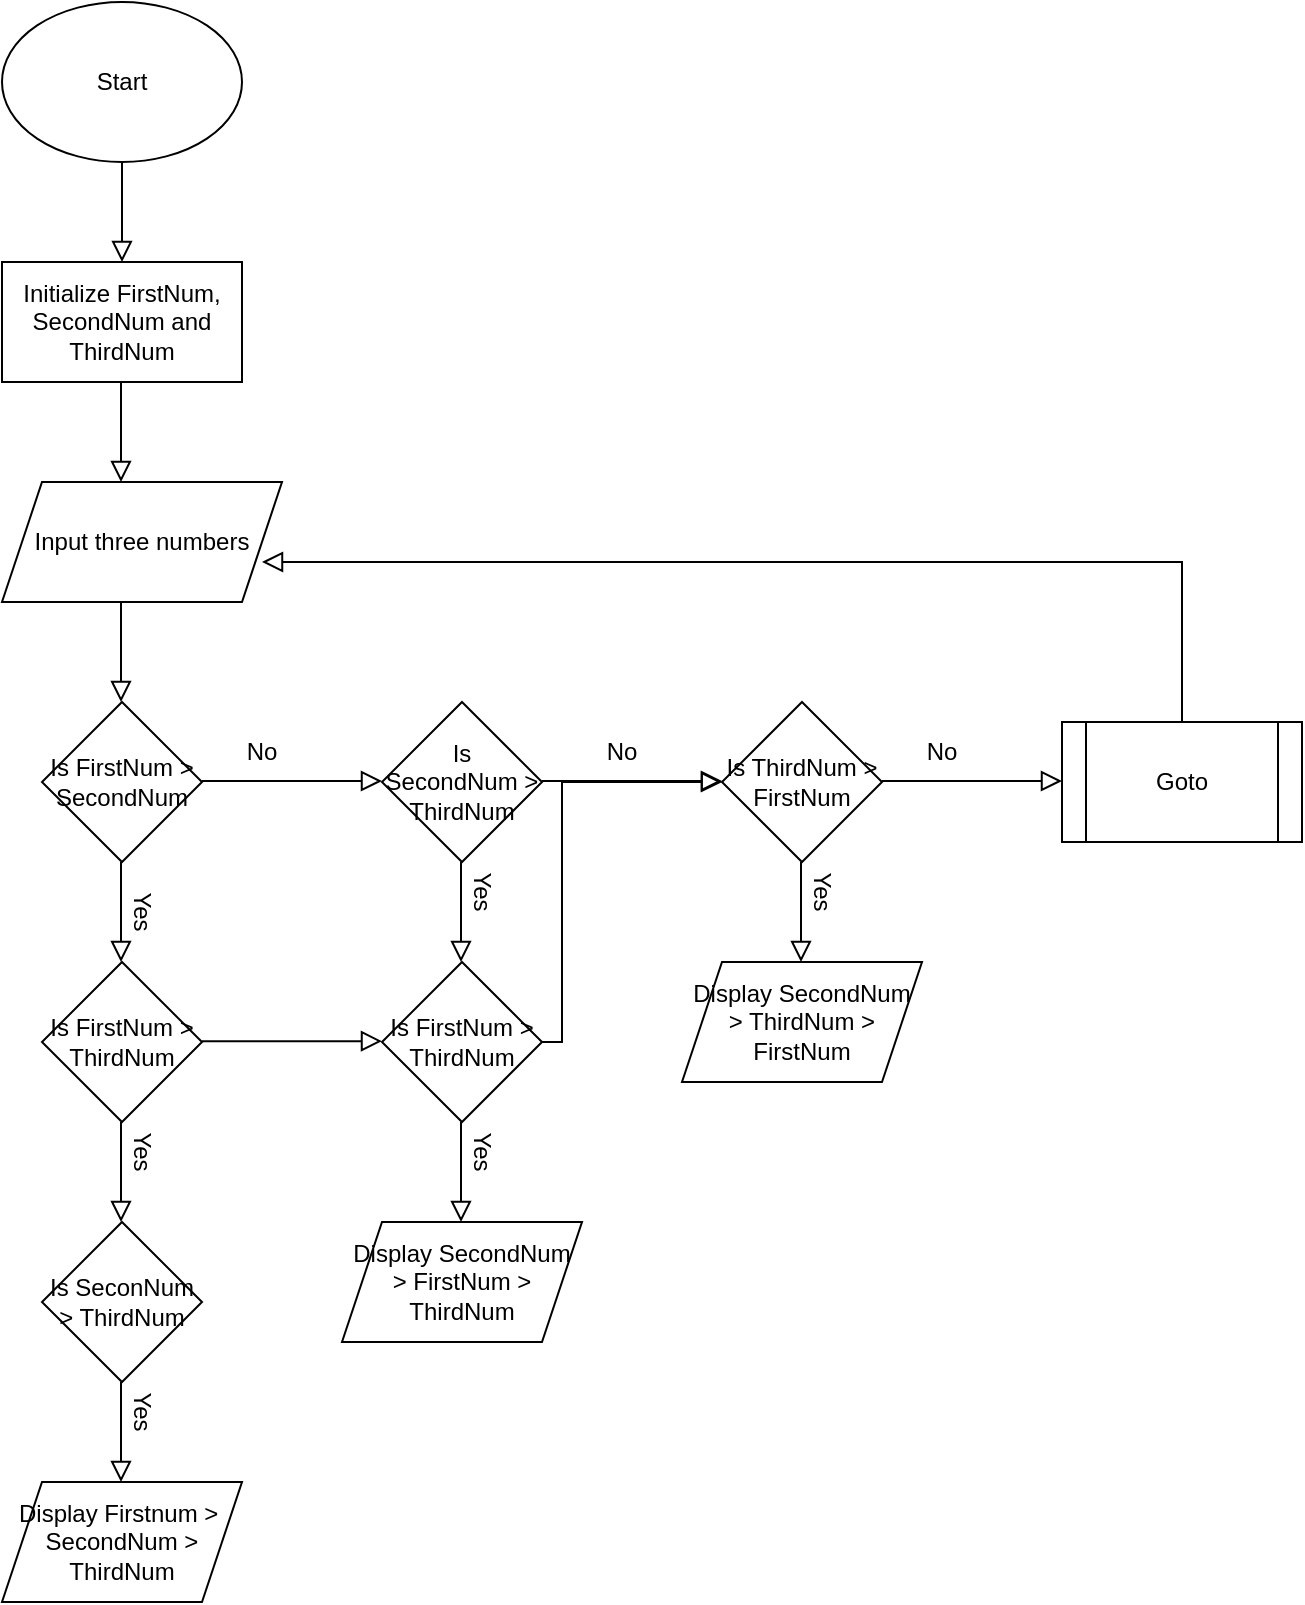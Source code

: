 <mxfile version="21.7.5" type="github">
  <diagram id="C5RBs43oDa-KdzZeNtuy" name="Page-1">
    <mxGraphModel dx="875" dy="482" grid="1" gridSize="10" guides="1" tooltips="1" connect="1" arrows="1" fold="1" page="1" pageScale="1" pageWidth="827" pageHeight="1169" math="0" shadow="0">
      <root>
        <mxCell id="WIyWlLk6GJQsqaUBKTNV-0" />
        <mxCell id="WIyWlLk6GJQsqaUBKTNV-1" parent="WIyWlLk6GJQsqaUBKTNV-0" />
        <mxCell id="WIyWlLk6GJQsqaUBKTNV-2" value="" style="rounded=0;html=1;jettySize=auto;orthogonalLoop=1;fontSize=11;endArrow=block;endFill=0;endSize=8;strokeWidth=1;shadow=0;labelBackgroundColor=none;edgeStyle=orthogonalEdgeStyle;" parent="WIyWlLk6GJQsqaUBKTNV-1" edge="1">
          <mxGeometry relative="1" as="geometry">
            <mxPoint x="220" y="120" as="sourcePoint" />
            <mxPoint x="220" y="170" as="targetPoint" />
          </mxGeometry>
        </mxCell>
        <mxCell id="6s7M4Q1eQjnZ7TQTgRJK-0" value="Start" style="ellipse;whiteSpace=wrap;html=1;" vertex="1" parent="WIyWlLk6GJQsqaUBKTNV-1">
          <mxGeometry x="160" y="40" width="120" height="80" as="geometry" />
        </mxCell>
        <mxCell id="6s7M4Q1eQjnZ7TQTgRJK-1" value="Initialize FirstNum, SecondNum and ThirdNum" style="rounded=0;whiteSpace=wrap;html=1;" vertex="1" parent="WIyWlLk6GJQsqaUBKTNV-1">
          <mxGeometry x="160" y="170" width="120" height="60" as="geometry" />
        </mxCell>
        <mxCell id="6s7M4Q1eQjnZ7TQTgRJK-2" value="" style="rounded=0;html=1;jettySize=auto;orthogonalLoop=1;fontSize=11;endArrow=block;endFill=0;endSize=8;strokeWidth=1;shadow=0;labelBackgroundColor=none;edgeStyle=orthogonalEdgeStyle;" edge="1" parent="WIyWlLk6GJQsqaUBKTNV-1">
          <mxGeometry relative="1" as="geometry">
            <mxPoint x="219.5" y="230" as="sourcePoint" />
            <mxPoint x="219.5" y="280" as="targetPoint" />
          </mxGeometry>
        </mxCell>
        <mxCell id="6s7M4Q1eQjnZ7TQTgRJK-3" value="Input three numbers" style="shape=parallelogram;perimeter=parallelogramPerimeter;whiteSpace=wrap;html=1;fixedSize=1;" vertex="1" parent="WIyWlLk6GJQsqaUBKTNV-1">
          <mxGeometry x="160" y="280" width="140" height="60" as="geometry" />
        </mxCell>
        <mxCell id="6s7M4Q1eQjnZ7TQTgRJK-4" value="" style="rounded=0;html=1;jettySize=auto;orthogonalLoop=1;fontSize=11;endArrow=block;endFill=0;endSize=8;strokeWidth=1;shadow=0;labelBackgroundColor=none;edgeStyle=orthogonalEdgeStyle;" edge="1" parent="WIyWlLk6GJQsqaUBKTNV-1">
          <mxGeometry relative="1" as="geometry">
            <mxPoint x="219.5" y="340" as="sourcePoint" />
            <mxPoint x="219.5" y="390" as="targetPoint" />
          </mxGeometry>
        </mxCell>
        <mxCell id="6s7M4Q1eQjnZ7TQTgRJK-6" value="Is FirstNum &amp;gt; SecondNum" style="rhombus;whiteSpace=wrap;html=1;" vertex="1" parent="WIyWlLk6GJQsqaUBKTNV-1">
          <mxGeometry x="180" y="390" width="80" height="80" as="geometry" />
        </mxCell>
        <mxCell id="6s7M4Q1eQjnZ7TQTgRJK-7" value="" style="rounded=0;html=1;jettySize=auto;orthogonalLoop=1;fontSize=11;endArrow=block;endFill=0;endSize=8;strokeWidth=1;shadow=0;labelBackgroundColor=none;edgeStyle=orthogonalEdgeStyle;" edge="1" parent="WIyWlLk6GJQsqaUBKTNV-1">
          <mxGeometry relative="1" as="geometry">
            <mxPoint x="219.5" y="600" as="sourcePoint" />
            <mxPoint x="219.5" y="650" as="targetPoint" />
            <Array as="points">
              <mxPoint x="219.5" y="630" />
              <mxPoint x="219.5" y="630" />
            </Array>
          </mxGeometry>
        </mxCell>
        <mxCell id="6s7M4Q1eQjnZ7TQTgRJK-8" value="" style="rounded=0;html=1;jettySize=auto;orthogonalLoop=1;fontSize=11;endArrow=block;endFill=0;endSize=8;strokeWidth=1;shadow=0;labelBackgroundColor=none;edgeStyle=orthogonalEdgeStyle;" edge="1" parent="WIyWlLk6GJQsqaUBKTNV-1">
          <mxGeometry relative="1" as="geometry">
            <mxPoint x="219.5" y="470" as="sourcePoint" />
            <mxPoint x="219.5" y="520" as="targetPoint" />
          </mxGeometry>
        </mxCell>
        <mxCell id="6s7M4Q1eQjnZ7TQTgRJK-9" value="" style="rounded=0;html=1;jettySize=auto;orthogonalLoop=1;fontSize=11;endArrow=block;endFill=0;endSize=8;strokeWidth=1;shadow=0;labelBackgroundColor=none;edgeStyle=orthogonalEdgeStyle;" edge="1" parent="WIyWlLk6GJQsqaUBKTNV-1">
          <mxGeometry relative="1" as="geometry">
            <mxPoint x="260" y="429.5" as="sourcePoint" />
            <mxPoint x="350" y="429.5" as="targetPoint" />
          </mxGeometry>
        </mxCell>
        <mxCell id="6s7M4Q1eQjnZ7TQTgRJK-10" value="Is SecondNum &amp;gt; ThirdNum" style="rhombus;whiteSpace=wrap;html=1;" vertex="1" parent="WIyWlLk6GJQsqaUBKTNV-1">
          <mxGeometry x="350" y="390" width="80" height="80" as="geometry" />
        </mxCell>
        <mxCell id="6s7M4Q1eQjnZ7TQTgRJK-11" value="Is FirstNum &amp;gt; ThirdNum" style="rhombus;whiteSpace=wrap;html=1;" vertex="1" parent="WIyWlLk6GJQsqaUBKTNV-1">
          <mxGeometry x="180" y="520" width="80" height="80" as="geometry" />
        </mxCell>
        <mxCell id="6s7M4Q1eQjnZ7TQTgRJK-12" value="Display Firstnum &amp;gt;&amp;nbsp; SecondNum &amp;gt; ThirdNum" style="shape=parallelogram;perimeter=parallelogramPerimeter;whiteSpace=wrap;html=1;fixedSize=1;" vertex="1" parent="WIyWlLk6GJQsqaUBKTNV-1">
          <mxGeometry x="160" y="780" width="120" height="60" as="geometry" />
        </mxCell>
        <mxCell id="6s7M4Q1eQjnZ7TQTgRJK-13" value="Is SeconNum &amp;gt; ThirdNum" style="rhombus;whiteSpace=wrap;html=1;" vertex="1" parent="WIyWlLk6GJQsqaUBKTNV-1">
          <mxGeometry x="180" y="650" width="80" height="80" as="geometry" />
        </mxCell>
        <mxCell id="6s7M4Q1eQjnZ7TQTgRJK-14" value="" style="rounded=0;html=1;jettySize=auto;orthogonalLoop=1;fontSize=11;endArrow=block;endFill=0;endSize=8;strokeWidth=1;shadow=0;labelBackgroundColor=none;edgeStyle=orthogonalEdgeStyle;" edge="1" parent="WIyWlLk6GJQsqaUBKTNV-1">
          <mxGeometry relative="1" as="geometry">
            <mxPoint x="389.5" y="600" as="sourcePoint" />
            <mxPoint x="389.5" y="650" as="targetPoint" />
            <Array as="points">
              <mxPoint x="389.5" y="630" />
              <mxPoint x="389.5" y="630" />
            </Array>
          </mxGeometry>
        </mxCell>
        <mxCell id="6s7M4Q1eQjnZ7TQTgRJK-16" value="" style="rounded=0;html=1;jettySize=auto;orthogonalLoop=1;fontSize=11;endArrow=block;endFill=0;endSize=8;strokeWidth=1;shadow=0;labelBackgroundColor=none;edgeStyle=orthogonalEdgeStyle;" edge="1" parent="WIyWlLk6GJQsqaUBKTNV-1">
          <mxGeometry relative="1" as="geometry">
            <mxPoint x="389.5" y="470" as="sourcePoint" />
            <mxPoint x="389.5" y="520" as="targetPoint" />
            <Array as="points">
              <mxPoint x="389.5" y="500" />
              <mxPoint x="389.5" y="500" />
            </Array>
          </mxGeometry>
        </mxCell>
        <mxCell id="6s7M4Q1eQjnZ7TQTgRJK-18" value="" style="rounded=0;html=1;jettySize=auto;orthogonalLoop=1;fontSize=11;endArrow=block;endFill=0;endSize=8;strokeWidth=1;shadow=0;labelBackgroundColor=none;edgeStyle=orthogonalEdgeStyle;" edge="1" parent="WIyWlLk6GJQsqaUBKTNV-1">
          <mxGeometry relative="1" as="geometry">
            <mxPoint x="219.5" y="730" as="sourcePoint" />
            <mxPoint x="219.5" y="780" as="targetPoint" />
            <Array as="points">
              <mxPoint x="219.5" y="760" />
              <mxPoint x="219.5" y="760" />
            </Array>
          </mxGeometry>
        </mxCell>
        <mxCell id="6s7M4Q1eQjnZ7TQTgRJK-19" value="Is FirstNum &amp;gt; ThirdNum" style="rhombus;whiteSpace=wrap;html=1;" vertex="1" parent="WIyWlLk6GJQsqaUBKTNV-1">
          <mxGeometry x="350" y="520" width="80" height="80" as="geometry" />
        </mxCell>
        <mxCell id="6s7M4Q1eQjnZ7TQTgRJK-20" value="Display SecondNum &amp;gt; FirstNum &amp;gt; ThirdNum" style="shape=parallelogram;perimeter=parallelogramPerimeter;whiteSpace=wrap;html=1;fixedSize=1;" vertex="1" parent="WIyWlLk6GJQsqaUBKTNV-1">
          <mxGeometry x="330" y="650" width="120" height="60" as="geometry" />
        </mxCell>
        <mxCell id="6s7M4Q1eQjnZ7TQTgRJK-23" value="Is ThirdNum &amp;gt; FirstNum" style="rhombus;whiteSpace=wrap;html=1;" vertex="1" parent="WIyWlLk6GJQsqaUBKTNV-1">
          <mxGeometry x="520" y="390" width="80" height="80" as="geometry" />
        </mxCell>
        <mxCell id="6s7M4Q1eQjnZ7TQTgRJK-24" value="" style="rounded=0;html=1;jettySize=auto;orthogonalLoop=1;fontSize=11;endArrow=block;endFill=0;endSize=8;strokeWidth=1;shadow=0;labelBackgroundColor=none;edgeStyle=orthogonalEdgeStyle;" edge="1" parent="WIyWlLk6GJQsqaUBKTNV-1">
          <mxGeometry relative="1" as="geometry">
            <mxPoint x="430" y="429.5" as="sourcePoint" />
            <mxPoint x="520" y="429.5" as="targetPoint" />
          </mxGeometry>
        </mxCell>
        <mxCell id="6s7M4Q1eQjnZ7TQTgRJK-25" value="" style="rounded=0;html=1;jettySize=auto;orthogonalLoop=1;fontSize=11;endArrow=block;endFill=0;endSize=8;strokeWidth=1;shadow=0;labelBackgroundColor=none;edgeStyle=orthogonalEdgeStyle;" edge="1" parent="WIyWlLk6GJQsqaUBKTNV-1">
          <mxGeometry relative="1" as="geometry">
            <mxPoint x="559.5" y="470" as="sourcePoint" />
            <mxPoint x="559.5" y="520" as="targetPoint" />
            <Array as="points">
              <mxPoint x="559.5" y="500" />
              <mxPoint x="559.5" y="500" />
            </Array>
          </mxGeometry>
        </mxCell>
        <mxCell id="6s7M4Q1eQjnZ7TQTgRJK-26" value="Display SecondNum &amp;gt; ThirdNum &amp;gt; FirstNum" style="shape=parallelogram;perimeter=parallelogramPerimeter;whiteSpace=wrap;html=1;fixedSize=1;" vertex="1" parent="WIyWlLk6GJQsqaUBKTNV-1">
          <mxGeometry x="500" y="520" width="120" height="60" as="geometry" />
        </mxCell>
        <mxCell id="6s7M4Q1eQjnZ7TQTgRJK-27" value="" style="rounded=0;html=1;jettySize=auto;orthogonalLoop=1;fontSize=11;endArrow=block;endFill=0;endSize=8;strokeWidth=1;shadow=0;labelBackgroundColor=none;edgeStyle=orthogonalEdgeStyle;" edge="1" parent="WIyWlLk6GJQsqaUBKTNV-1">
          <mxGeometry relative="1" as="geometry">
            <mxPoint x="600" y="429.5" as="sourcePoint" />
            <mxPoint x="690" y="429.5" as="targetPoint" />
          </mxGeometry>
        </mxCell>
        <mxCell id="6s7M4Q1eQjnZ7TQTgRJK-28" value="Goto" style="shape=process;whiteSpace=wrap;html=1;backgroundOutline=1;" vertex="1" parent="WIyWlLk6GJQsqaUBKTNV-1">
          <mxGeometry x="690" y="400" width="120" height="60" as="geometry" />
        </mxCell>
        <mxCell id="6s7M4Q1eQjnZ7TQTgRJK-29" value="" style="rounded=0;html=1;jettySize=auto;orthogonalLoop=1;fontSize=11;endArrow=block;endFill=0;endSize=8;strokeWidth=1;shadow=0;labelBackgroundColor=none;edgeStyle=orthogonalEdgeStyle;exitX=0.5;exitY=0;exitDx=0;exitDy=0;" edge="1" parent="WIyWlLk6GJQsqaUBKTNV-1" source="6s7M4Q1eQjnZ7TQTgRJK-28">
          <mxGeometry relative="1" as="geometry">
            <mxPoint x="749.94" y="390" as="sourcePoint" />
            <mxPoint x="290" y="320" as="targetPoint" />
            <Array as="points">
              <mxPoint x="750" y="320" />
            </Array>
          </mxGeometry>
        </mxCell>
        <mxCell id="6s7M4Q1eQjnZ7TQTgRJK-30" value="No" style="text;html=1;strokeColor=none;fillColor=none;align=center;verticalAlign=middle;whiteSpace=wrap;rounded=0;" vertex="1" parent="WIyWlLk6GJQsqaUBKTNV-1">
          <mxGeometry x="260" y="400" width="60" height="30" as="geometry" />
        </mxCell>
        <mxCell id="6s7M4Q1eQjnZ7TQTgRJK-31" value="No" style="text;html=1;strokeColor=none;fillColor=none;align=center;verticalAlign=middle;whiteSpace=wrap;rounded=0;" vertex="1" parent="WIyWlLk6GJQsqaUBKTNV-1">
          <mxGeometry x="440" y="400" width="60" height="30" as="geometry" />
        </mxCell>
        <mxCell id="6s7M4Q1eQjnZ7TQTgRJK-32" value="No" style="text;html=1;strokeColor=none;fillColor=none;align=center;verticalAlign=middle;whiteSpace=wrap;rounded=0;" vertex="1" parent="WIyWlLk6GJQsqaUBKTNV-1">
          <mxGeometry x="600" y="400" width="60" height="30" as="geometry" />
        </mxCell>
        <mxCell id="6s7M4Q1eQjnZ7TQTgRJK-33" value="Yes" style="text;html=1;strokeColor=none;fillColor=none;align=center;verticalAlign=middle;whiteSpace=wrap;rounded=0;rotation=90;" vertex="1" parent="WIyWlLk6GJQsqaUBKTNV-1">
          <mxGeometry x="200" y="730" width="60" height="30" as="geometry" />
        </mxCell>
        <mxCell id="6s7M4Q1eQjnZ7TQTgRJK-34" value="Yes" style="text;html=1;strokeColor=none;fillColor=none;align=center;verticalAlign=middle;whiteSpace=wrap;rounded=0;rotation=90;" vertex="1" parent="WIyWlLk6GJQsqaUBKTNV-1">
          <mxGeometry x="200" y="600" width="60" height="30" as="geometry" />
        </mxCell>
        <mxCell id="6s7M4Q1eQjnZ7TQTgRJK-35" value="Yes" style="text;html=1;strokeColor=none;fillColor=none;align=center;verticalAlign=middle;whiteSpace=wrap;rounded=0;rotation=90;" vertex="1" parent="WIyWlLk6GJQsqaUBKTNV-1">
          <mxGeometry x="370" y="600" width="60" height="30" as="geometry" />
        </mxCell>
        <mxCell id="6s7M4Q1eQjnZ7TQTgRJK-36" value="Yes" style="text;html=1;strokeColor=none;fillColor=none;align=center;verticalAlign=middle;whiteSpace=wrap;rounded=0;rotation=90;" vertex="1" parent="WIyWlLk6GJQsqaUBKTNV-1">
          <mxGeometry x="540" y="470" width="60" height="30" as="geometry" />
        </mxCell>
        <mxCell id="6s7M4Q1eQjnZ7TQTgRJK-37" value="Yes" style="text;html=1;strokeColor=none;fillColor=none;align=center;verticalAlign=middle;whiteSpace=wrap;rounded=0;rotation=90;" vertex="1" parent="WIyWlLk6GJQsqaUBKTNV-1">
          <mxGeometry x="370" y="470" width="60" height="30" as="geometry" />
        </mxCell>
        <mxCell id="6s7M4Q1eQjnZ7TQTgRJK-38" value="Yes" style="text;html=1;strokeColor=none;fillColor=none;align=center;verticalAlign=middle;whiteSpace=wrap;rounded=0;rotation=90;" vertex="1" parent="WIyWlLk6GJQsqaUBKTNV-1">
          <mxGeometry x="200" y="480" width="60" height="30" as="geometry" />
        </mxCell>
        <mxCell id="6s7M4Q1eQjnZ7TQTgRJK-41" value="" style="rounded=0;html=1;jettySize=auto;orthogonalLoop=1;fontSize=11;endArrow=block;endFill=0;endSize=8;strokeWidth=1;shadow=0;labelBackgroundColor=none;edgeStyle=orthogonalEdgeStyle;exitX=1;exitY=0.5;exitDx=0;exitDy=0;" edge="1" parent="WIyWlLk6GJQsqaUBKTNV-1" source="6s7M4Q1eQjnZ7TQTgRJK-19">
          <mxGeometry relative="1" as="geometry">
            <mxPoint x="414" y="520" as="sourcePoint" />
            <mxPoint x="520" y="430" as="targetPoint" />
            <Array as="points">
              <mxPoint x="440" y="560" />
              <mxPoint x="440" y="430" />
            </Array>
          </mxGeometry>
        </mxCell>
        <mxCell id="6s7M4Q1eQjnZ7TQTgRJK-42" value="" style="rounded=0;html=1;jettySize=auto;orthogonalLoop=1;fontSize=11;endArrow=block;endFill=0;endSize=8;strokeWidth=1;shadow=0;labelBackgroundColor=none;edgeStyle=orthogonalEdgeStyle;" edge="1" parent="WIyWlLk6GJQsqaUBKTNV-1">
          <mxGeometry relative="1" as="geometry">
            <mxPoint x="260" y="559.57" as="sourcePoint" />
            <mxPoint x="350" y="559.57" as="targetPoint" />
          </mxGeometry>
        </mxCell>
      </root>
    </mxGraphModel>
  </diagram>
</mxfile>
